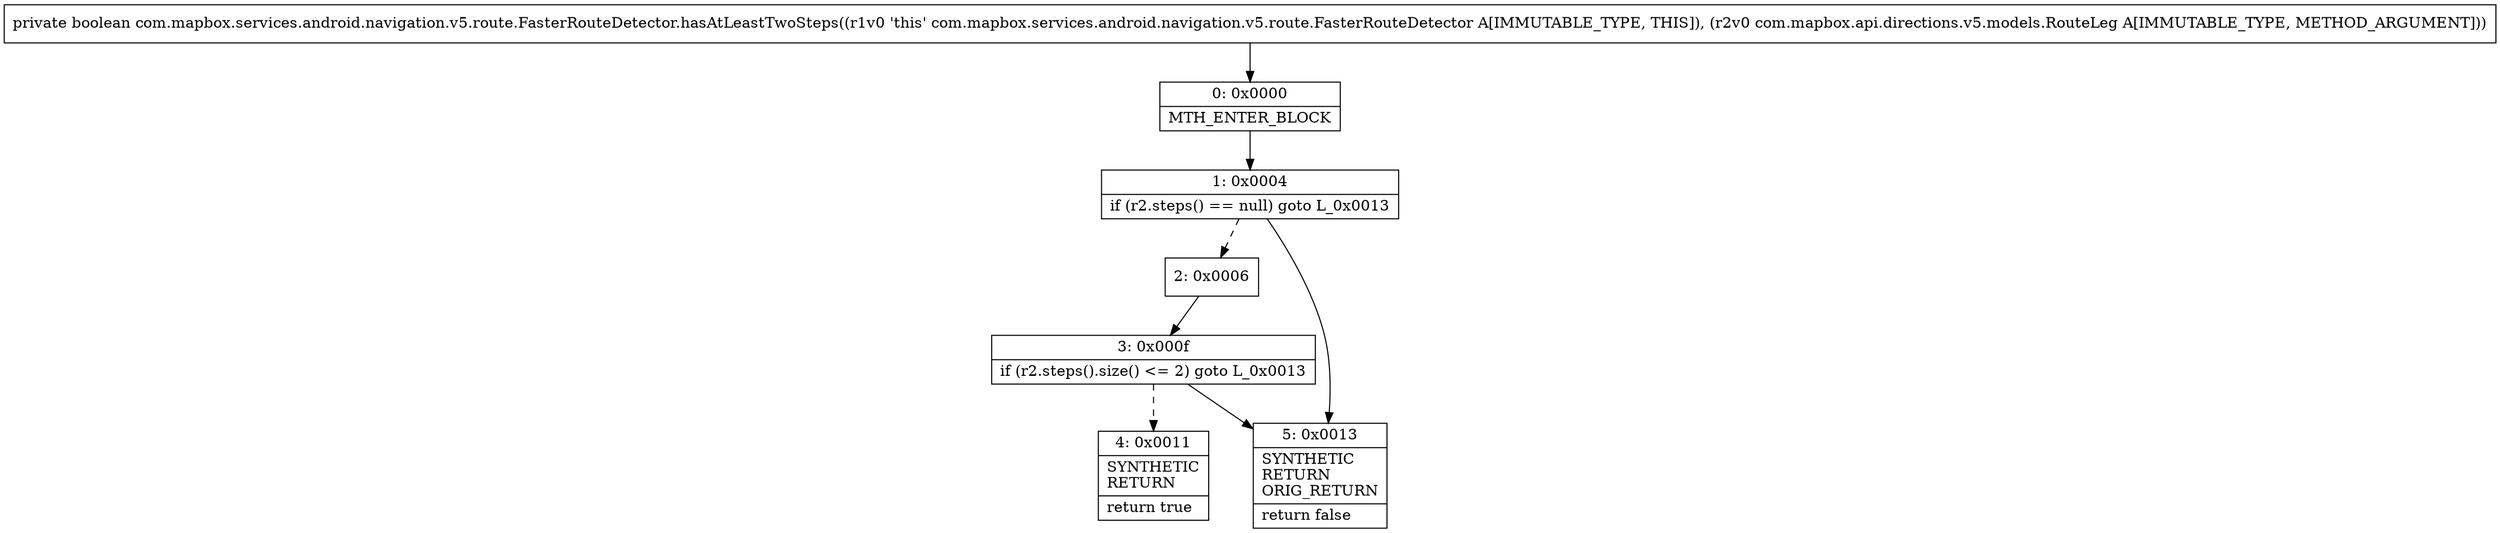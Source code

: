digraph "CFG forcom.mapbox.services.android.navigation.v5.route.FasterRouteDetector.hasAtLeastTwoSteps(Lcom\/mapbox\/api\/directions\/v5\/models\/RouteLeg;)Z" {
Node_0 [shape=record,label="{0\:\ 0x0000|MTH_ENTER_BLOCK\l}"];
Node_1 [shape=record,label="{1\:\ 0x0004|if (r2.steps() == null) goto L_0x0013\l}"];
Node_2 [shape=record,label="{2\:\ 0x0006}"];
Node_3 [shape=record,label="{3\:\ 0x000f|if (r2.steps().size() \<= 2) goto L_0x0013\l}"];
Node_4 [shape=record,label="{4\:\ 0x0011|SYNTHETIC\lRETURN\l|return true\l}"];
Node_5 [shape=record,label="{5\:\ 0x0013|SYNTHETIC\lRETURN\lORIG_RETURN\l|return false\l}"];
MethodNode[shape=record,label="{private boolean com.mapbox.services.android.navigation.v5.route.FasterRouteDetector.hasAtLeastTwoSteps((r1v0 'this' com.mapbox.services.android.navigation.v5.route.FasterRouteDetector A[IMMUTABLE_TYPE, THIS]), (r2v0 com.mapbox.api.directions.v5.models.RouteLeg A[IMMUTABLE_TYPE, METHOD_ARGUMENT])) }"];
MethodNode -> Node_0;
Node_0 -> Node_1;
Node_1 -> Node_2[style=dashed];
Node_1 -> Node_5;
Node_2 -> Node_3;
Node_3 -> Node_4[style=dashed];
Node_3 -> Node_5;
}

